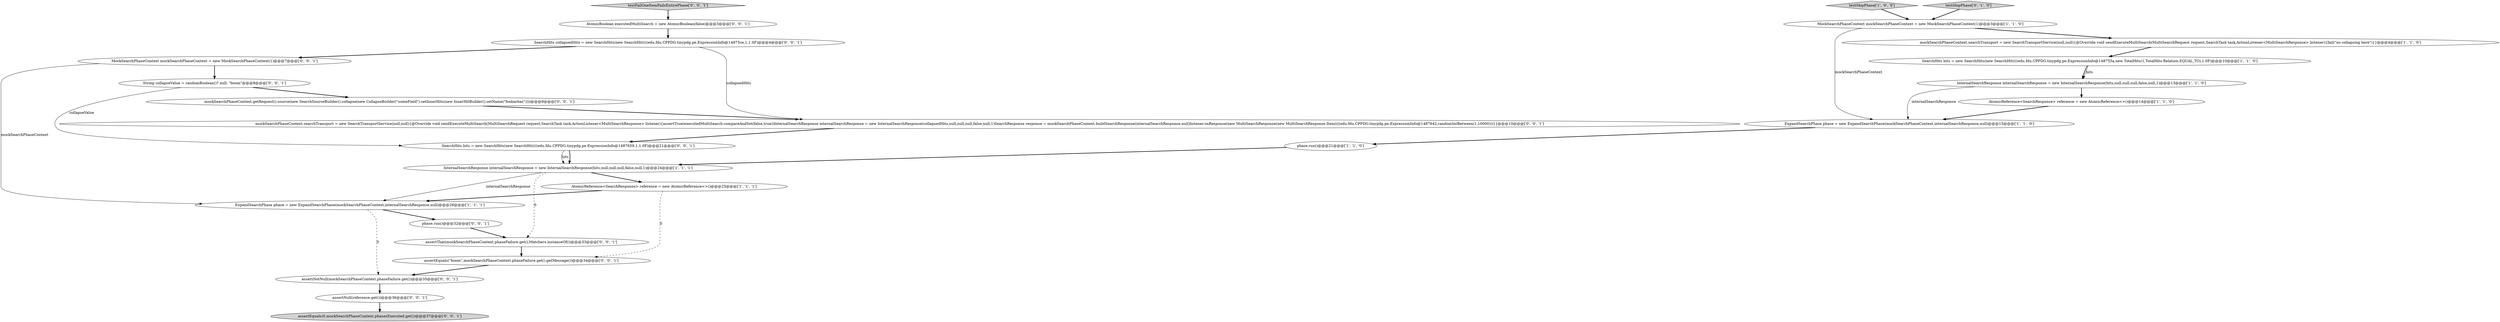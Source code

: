 digraph {
7 [style = filled, label = "ExpandSearchPhase phase = new ExpandSearchPhase(mockSearchPhaseContext,internalSearchResponse,null)@@@26@@@['1', '1', '1']", fillcolor = white, shape = ellipse image = "AAA0AAABBB1BBB"];
6 [style = filled, label = "AtomicReference<SearchResponse> reference = new AtomicReference<>()@@@25@@@['1', '1', '1']", fillcolor = white, shape = ellipse image = "AAA0AAABBB1BBB"];
0 [style = filled, label = "ExpandSearchPhase phase = new ExpandSearchPhase(mockSearchPhaseContext,internalSearchResponse,null)@@@15@@@['1', '1', '0']", fillcolor = white, shape = ellipse image = "AAA0AAABBB1BBB"];
8 [style = filled, label = "testSkipPhase['1', '0', '0']", fillcolor = lightgray, shape = diamond image = "AAA0AAABBB1BBB"];
2 [style = filled, label = "mockSearchPhaseContext.searchTransport = new SearchTransportService(null,null){@Override void sendExecuteMultiSearch(MultiSearchRequest request,SearchTask task,ActionListener<MultiSearchResponse> listener){fail(\"no collapsing here\")}}@@@4@@@['1', '1', '0']", fillcolor = white, shape = ellipse image = "AAA0AAABBB1BBB"];
19 [style = filled, label = "assertEquals(\"boom\",mockSearchPhaseContext.phaseFailure.get().getMessage())@@@34@@@['0', '0', '1']", fillcolor = white, shape = ellipse image = "AAA0AAABBB3BBB"];
16 [style = filled, label = "mockSearchPhaseContext.getRequest().source(new SearchSourceBuilder().collapse(new CollapseBuilder(\"someField\").setInnerHits(new InnerHitBuilder().setName(\"foobarbaz\"))))@@@9@@@['0', '0', '1']", fillcolor = white, shape = ellipse image = "AAA0AAABBB3BBB"];
10 [style = filled, label = "InternalSearchResponse internalSearchResponse = new InternalSearchResponse(hits,null,null,null,false,null,1)@@@13@@@['1', '1', '0']", fillcolor = white, shape = ellipse image = "AAA0AAABBB1BBB"];
14 [style = filled, label = "assertThat(mockSearchPhaseContext.phaseFailure.get(),Matchers.instanceOf())@@@33@@@['0', '0', '1']", fillcolor = white, shape = ellipse image = "AAA0AAABBB3BBB"];
9 [style = filled, label = "phase.run()@@@21@@@['1', '1', '0']", fillcolor = white, shape = ellipse image = "AAA0AAABBB1BBB"];
17 [style = filled, label = "phase.run()@@@32@@@['0', '0', '1']", fillcolor = white, shape = ellipse image = "AAA0AAABBB3BBB"];
21 [style = filled, label = "assertNull(reference.get())@@@36@@@['0', '0', '1']", fillcolor = white, shape = ellipse image = "AAA0AAABBB3BBB"];
23 [style = filled, label = "MockSearchPhaseContext mockSearchPhaseContext = new MockSearchPhaseContext(1)@@@7@@@['0', '0', '1']", fillcolor = white, shape = ellipse image = "AAA0AAABBB3BBB"];
1 [style = filled, label = "MockSearchPhaseContext mockSearchPhaseContext = new MockSearchPhaseContext(1)@@@3@@@['1', '1', '0']", fillcolor = white, shape = ellipse image = "AAA0AAABBB1BBB"];
25 [style = filled, label = "String collapseValue = randomBoolean()? null: \"boom\"@@@8@@@['0', '0', '1']", fillcolor = white, shape = ellipse image = "AAA0AAABBB3BBB"];
3 [style = filled, label = "AtomicReference<SearchResponse> reference = new AtomicReference<>()@@@14@@@['1', '1', '0']", fillcolor = white, shape = ellipse image = "AAA0AAABBB1BBB"];
18 [style = filled, label = "SearchHits collapsedHits = new SearchHits(new SearchHit((((edu.fdu.CPPDG.tinypdg.pe.ExpressionInfo@14875ce,1,1.0F)@@@4@@@['0', '0', '1']", fillcolor = white, shape = ellipse image = "AAA0AAABBB3BBB"];
4 [style = filled, label = "InternalSearchResponse internalSearchResponse = new InternalSearchResponse(hits,null,null,null,false,null,1)@@@24@@@['1', '1', '1']", fillcolor = white, shape = ellipse image = "AAA0AAABBB1BBB"];
11 [style = filled, label = "testSkipPhase['0', '1', '0']", fillcolor = lightgray, shape = diamond image = "AAA0AAABBB2BBB"];
12 [style = filled, label = "assertEquals(0,mockSearchPhaseContext.phasesExecuted.get())@@@37@@@['0', '0', '1']", fillcolor = lightgray, shape = ellipse image = "AAA0AAABBB3BBB"];
15 [style = filled, label = "AtomicBoolean executedMultiSearch = new AtomicBoolean(false)@@@3@@@['0', '0', '1']", fillcolor = white, shape = ellipse image = "AAA0AAABBB3BBB"];
5 [style = filled, label = "SearchHits hits = new SearchHits(new SearchHit((((edu.fdu.CPPDG.tinypdg.pe.ExpressionInfo@148755a,new TotalHits(1,TotalHits.Relation.EQUAL_TO),1.0F)@@@10@@@['1', '1', '0']", fillcolor = white, shape = ellipse image = "AAA0AAABBB1BBB"];
24 [style = filled, label = "testFailOneItemFailsEntirePhase['0', '0', '1']", fillcolor = lightgray, shape = diamond image = "AAA0AAABBB3BBB"];
20 [style = filled, label = "assertNotNull(mockSearchPhaseContext.phaseFailure.get())@@@35@@@['0', '0', '1']", fillcolor = white, shape = ellipse image = "AAA0AAABBB3BBB"];
22 [style = filled, label = "mockSearchPhaseContext.searchTransport = new SearchTransportService(null,null){@Override void sendExecuteMultiSearch(MultiSearchRequest request,SearchTask task,ActionListener<MultiSearchResponse> listener){assertTrue(executedMultiSearch.compareAndSet(false,true))InternalSearchResponse internalSearchResponse = new InternalSearchResponse(collapsedHits,null,null,null,false,null,1)SearchResponse response = mockSearchPhaseContext.buildSearchResponse(internalSearchResponse,null)listener.onResponse(new MultiSearchResponse(new MultiSearchResponse.Item((((edu.fdu.CPPDG.tinypdg.pe.ExpressionInfo@1487642,randomIntBetween(1,10000)))}}@@@10@@@['0', '0', '1']", fillcolor = white, shape = ellipse image = "AAA0AAABBB3BBB"];
13 [style = filled, label = "SearchHits hits = new SearchHits(new SearchHit((((edu.fdu.CPPDG.tinypdg.pe.ExpressionInfo@1487659,1,1.0F)@@@21@@@['0', '0', '1']", fillcolor = white, shape = ellipse image = "AAA0AAABBB3BBB"];
4->6 [style = bold, label=""];
23->25 [style = bold, label=""];
4->14 [style = dashed, label="0"];
13->4 [style = bold, label=""];
9->4 [style = bold, label=""];
1->0 [style = solid, label="mockSearchPhaseContext"];
15->18 [style = bold, label=""];
2->5 [style = bold, label=""];
23->7 [style = solid, label="mockSearchPhaseContext"];
5->10 [style = solid, label="hits"];
19->20 [style = bold, label=""];
7->20 [style = dashed, label="0"];
24->15 [style = bold, label=""];
0->9 [style = bold, label=""];
13->4 [style = solid, label="hits"];
11->1 [style = bold, label=""];
17->14 [style = bold, label=""];
16->22 [style = bold, label=""];
14->19 [style = bold, label=""];
10->0 [style = solid, label="internalSearchResponse"];
25->13 [style = solid, label="collapseValue"];
18->22 [style = solid, label="collapsedHits"];
5->10 [style = bold, label=""];
21->12 [style = bold, label=""];
10->3 [style = bold, label=""];
8->1 [style = bold, label=""];
20->21 [style = bold, label=""];
25->16 [style = bold, label=""];
3->0 [style = bold, label=""];
7->17 [style = bold, label=""];
6->19 [style = dashed, label="0"];
6->7 [style = bold, label=""];
4->7 [style = solid, label="internalSearchResponse"];
1->2 [style = bold, label=""];
22->13 [style = bold, label=""];
18->23 [style = bold, label=""];
}
